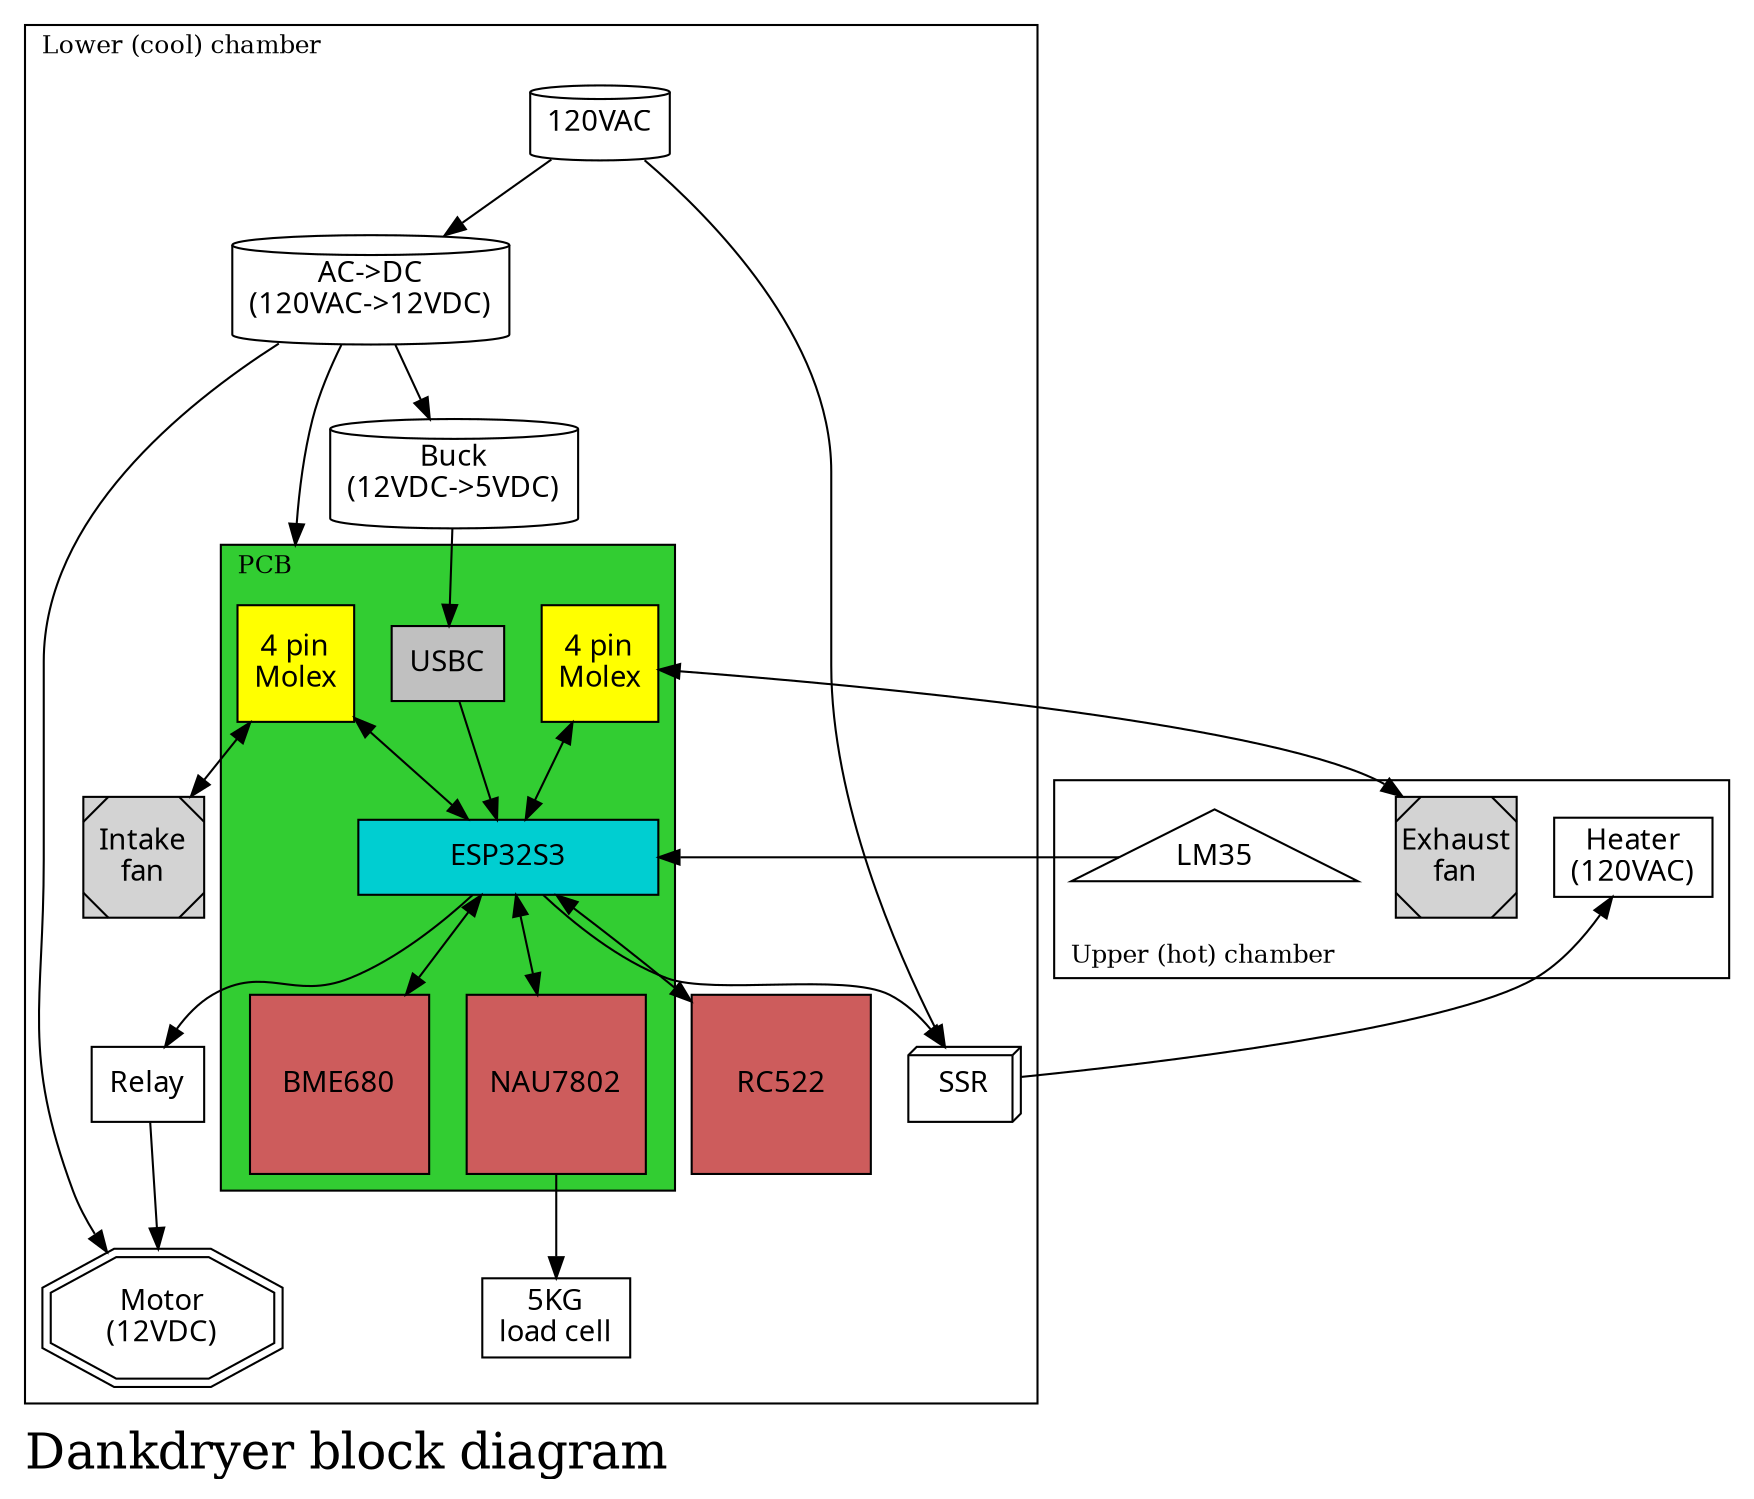 digraph blockdiagram {
  compound=true; // for links between subgraphs
  node [ fontname="Gentium Book Plus" ]
  label="Dankdryer block diagram"
  fontsize=24
  labeljust = l

  subgraph clusterLower {
    fontsize=12

    subgraph clusterPCB {
      label = "PCB"
      labelloc = t
      style = filled
      fillcolor = limegreen
      ESP32S3 [ shape=rectangle width=2 fixedsize=true fillcolor=darkturquoise style=filled ]
      Molex1  [ shape=square fillcolor=yellow style=filled label="4 pin\nMolex" ]
      Molex2  [ shape=square fillcolor=yellow style=filled label="4 pin\nMolex" ]
      //TB6612FNG [ shape=square width=1.2 fillcolor=indianred style=filled fixedsize=true ]
      BME680 [ shape=square width=1.2 fillcolor=indianred style=filled fixedsize=true ]
      NAU7802 [ shape=square width=1.2 fillcolor=indianred style=filled fixedsize=true ]
      USBC [ shape=rectangle fillcolor=silver style=filled ]
      Molex1 -> ESP32S3 [ dir=both ]
      Molex2 -> ESP32S3 [ dir=both ]
      USBC -> ESP32S3
      ESP32S3 -> BME680 [ dir=both ]
      ESP32S3 -> NAU7802 [ dir=both ]
    }

    Motor [ shape=doubleoctagon label="Motor\n(12VDC)" ]
    Fan1 [ shape=Msquare width=0.8 label="Intake\nfan" bgcolor=black style=filled fixedsize=true ]
    //TB6612FNG -> Motor
    label = "Lower (cool) chamber"
    RC522 [ shape=square fillcolor=indianred style=filled width=1.2 fixedsize=true ]
    ESP32S3 -> RC522 [ dir=both ]
    ACAdapter [ shape=cylinder label="AC->DC\n(120VAC->12VDC)" ]
    Buck [ shape=cylinder label="Buck\n(12VDC->5VDC)" ]
    ACAdapter -> Buck
    ACAdapter -> Motor
    ACAdapter -> Molex1 [ lhead=clusterPCB ]
    AC [ shape=cylinder label="120VAC" ]
    AC -> SSR
    AC -> ACAdapter
    Buck -> USBC
    Relay [ shape=rectangle ]
    Relay -> Motor
    ESP32S3 -> Relay
    SSR [ shape=box3d ]
    LoadCell [ shape=rectangle fillcolor=grey label="5KG\nload cell" ]
    NAU7802 -> LoadCell

  }

  subgraph clusterUpper {
    fontsize=12
    labelloc=b

    Heater [ shape=rectangle label="Heater\n(120VAC)" ]
    Fan2 [ shape=Msquare width=0.8 label="Exhaust\nfan" bgcolor=black style=filled fixedsize=true ]
    LM35 [ shape=triangle ]
    Molex1 -> Fan1 [ dir=both ]
    Molex2 -> Fan2 [ dir=both ]
    ESP32S3 -> SSR
    SSR -> Heater
    LM35 -> ESP32S3
    label = "Upper (hot) chamber"

  }

}
